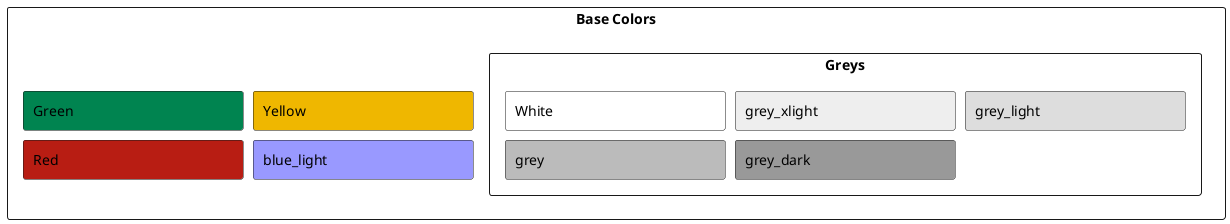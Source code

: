@startuml
!$green = "#008450"
!$yellow = "#EFB700"
!$red = "#B81D13"
!$white = "#FFF"
!$grey_xlight = "#EEE"
!$grey_light = "#DDD" 
!$grey = "#BBB"
!$grey_dark = "#999"
!$blue_light = "#99F"

' deprecated
!$Green = $green
!$Yellow = $yellow
!$Red = $red
!$White = $white
!$LightGrey = $grey_light 
!$MidGrey = $grey
!$DarkGrey = $grey_dark
!$LightBlue = $blue_light

' help output
!$showHelp = 1
!if ($showHelp == 1)
    skinparam minClassWidth 200
    skinparam nodesep 10
    skinparam ranksep 10

    rectangle "Base Colors" {
        rectangle "Green" $Green
        rectangle "Yellow" $Yellow
        rectangle "Red" $Red
        rectangle "blue_light" $blue_light

        rectangle "Greys" {
            rectangle "White" $White
            rectangle "grey_xlight" $grey_xlight
            rectangle "grey_light" $grey_light
            rectangle "grey" $grey
            rectangle "grey_dark" $grey_dark
        }
    }
!endif
@enduml